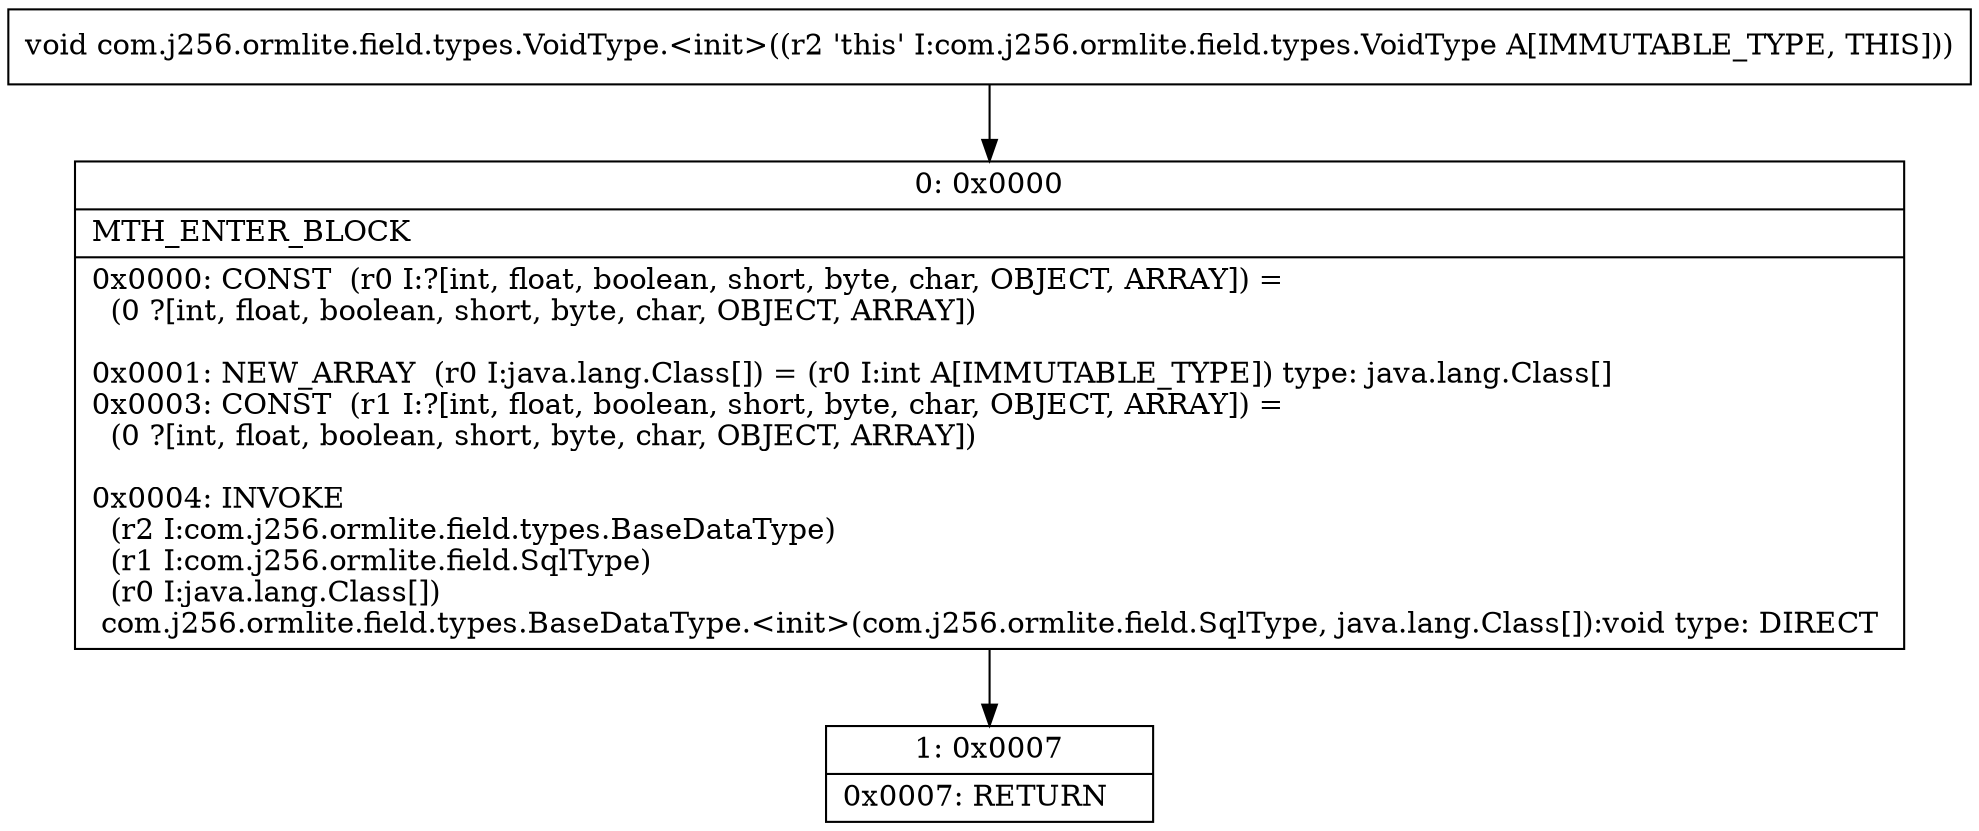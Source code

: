 digraph "CFG forcom.j256.ormlite.field.types.VoidType.\<init\>()V" {
Node_0 [shape=record,label="{0\:\ 0x0000|MTH_ENTER_BLOCK\l|0x0000: CONST  (r0 I:?[int, float, boolean, short, byte, char, OBJECT, ARRAY]) = \l  (0 ?[int, float, boolean, short, byte, char, OBJECT, ARRAY])\l \l0x0001: NEW_ARRAY  (r0 I:java.lang.Class[]) = (r0 I:int A[IMMUTABLE_TYPE]) type: java.lang.Class[] \l0x0003: CONST  (r1 I:?[int, float, boolean, short, byte, char, OBJECT, ARRAY]) = \l  (0 ?[int, float, boolean, short, byte, char, OBJECT, ARRAY])\l \l0x0004: INVOKE  \l  (r2 I:com.j256.ormlite.field.types.BaseDataType)\l  (r1 I:com.j256.ormlite.field.SqlType)\l  (r0 I:java.lang.Class[])\l com.j256.ormlite.field.types.BaseDataType.\<init\>(com.j256.ormlite.field.SqlType, java.lang.Class[]):void type: DIRECT \l}"];
Node_1 [shape=record,label="{1\:\ 0x0007|0x0007: RETURN   \l}"];
MethodNode[shape=record,label="{void com.j256.ormlite.field.types.VoidType.\<init\>((r2 'this' I:com.j256.ormlite.field.types.VoidType A[IMMUTABLE_TYPE, THIS])) }"];
MethodNode -> Node_0;
Node_0 -> Node_1;
}


